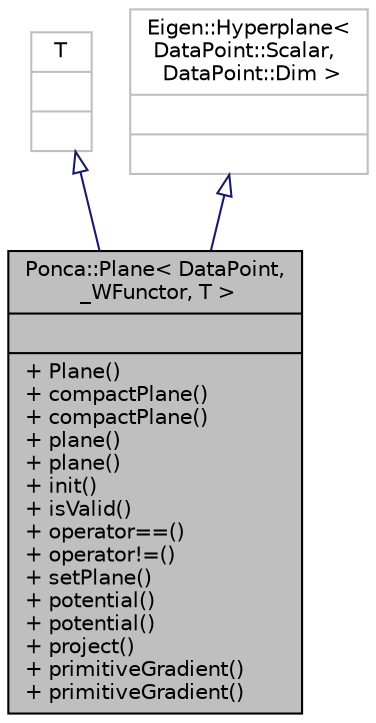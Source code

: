 digraph "Ponca::Plane&lt; DataPoint, _WFunctor, T &gt;"
{
 // INTERACTIVE_SVG=YES
 // LATEX_PDF_SIZE
  bgcolor="transparent";
  edge [fontname="Helvetica",fontsize="10",labelfontname="Helvetica",labelfontsize="10"];
  node [fontname="Helvetica",fontsize="10",shape=record];
  Node1 [label="{Ponca::Plane\< DataPoint,\l _WFunctor, T \>\n||+ Plane()\l+ compactPlane()\l+ compactPlane()\l+ plane()\l+ plane()\l+ init()\l+ isValid()\l+ operator==()\l+ operator!=()\l+ setPlane()\l+ potential()\l+ potential()\l+ project()\l+ primitiveGradient()\l+ primitiveGradient()\l}",height=0.2,width=0.4,color="black", fillcolor="grey75", style="filled", fontcolor="black",tooltip="Implicit hyperplane defined by an homogeneous vector ."];
  Node2 -> Node1 [dir="back",color="midnightblue",fontsize="10",style="solid",arrowtail="onormal",fontname="Helvetica"];
  Node2 [label="{T\n||}",height=0.2,width=0.4,color="grey75",tooltip=" "];
  Node3 -> Node1 [dir="back",color="midnightblue",fontsize="10",style="solid",arrowtail="onormal",fontname="Helvetica"];
  Node3 [label="{Eigen::Hyperplane\<\l DataPoint::Scalar,\l DataPoint::Dim \>\n||}",height=0.2,width=0.4,color="grey75",tooltip=" "];
}
